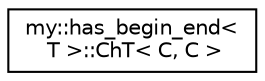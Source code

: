 digraph "Иерархия классов. Графический вид."
{
  edge [fontname="Helvetica",fontsize="10",labelfontname="Helvetica",labelfontsize="10"];
  node [fontname="Helvetica",fontsize="10",shape=record];
  rankdir="LR";
  Node1 [label="my::has_begin_end\<\l T \>::ChT\< C, C \>",height=0.2,width=0.4,color="black", fillcolor="white", style="filled",URL="$structmy_1_1has__begin__end_1_1_ch_t.html"];
}
